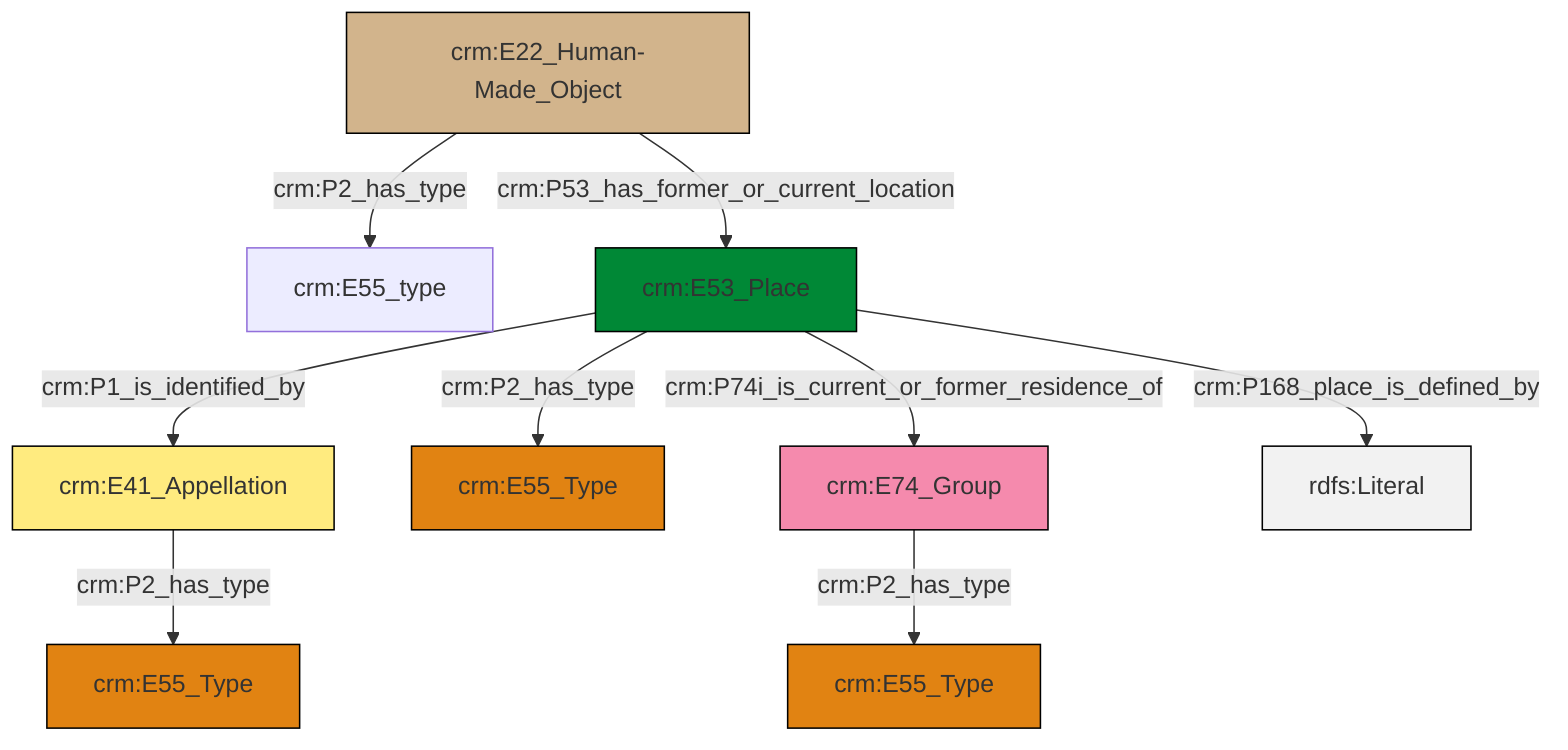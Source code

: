 graph TD
classDef Literal fill:#f2f2f2,stroke:#000000;
classDef CRM_Entity fill:#FFFFFF,stroke:#000000;
classDef Temporal_Entity fill:#00C9E6, stroke:#000000;
classDef Type fill:#E18312, stroke:#000000;
classDef Time-Span fill:#2C9C91, stroke:#000000;
classDef Appellation fill:#FFEB7F, stroke:#000000;
classDef Place fill:#008836, stroke:#000000;
classDef Persistent_Item fill:#B266B2, stroke:#000000;
classDef Conceptual_Object fill:#FFD700, stroke:#000000;
classDef Physical_Thing fill:#D2B48C, stroke:#000000;
classDef Actor fill:#f58aad, stroke:#000000;
classDef PC_Classes fill:#4ce600, stroke:#000000;
classDef Multi fill:#cccccc,stroke:#000000;

0["crm:E41_Appellation"]:::Appellation -->|crm:P2_has_type| 1["crm:E55_Type"]:::Type
12["crm:E22_Human-Made_Object"]:::Physical_Thing -->|crm:P2_has_type| 6["crm:E55_type"]:::Default
13["crm:E53_Place"]:::Place -->|crm:P1_is_identified_by| 0["crm:E41_Appellation"]:::Appellation
12["crm:E22_Human-Made_Object"]:::Physical_Thing -->|crm:P53_has_former_or_current_location| 13["crm:E53_Place"]:::Place
15["crm:E74_Group"]:::Actor -->|crm:P2_has_type| 8["crm:E55_Type"]:::Type
13["crm:E53_Place"]:::Place -->|crm:P2_has_type| 2["crm:E55_Type"]:::Type
13["crm:E53_Place"]:::Place -->|crm:P168_place_is_defined_by| 18[rdfs:Literal]:::Literal
13["crm:E53_Place"]:::Place -->|crm:P74i_is_current_or_former_residence_of| 15["crm:E74_Group"]:::Actor